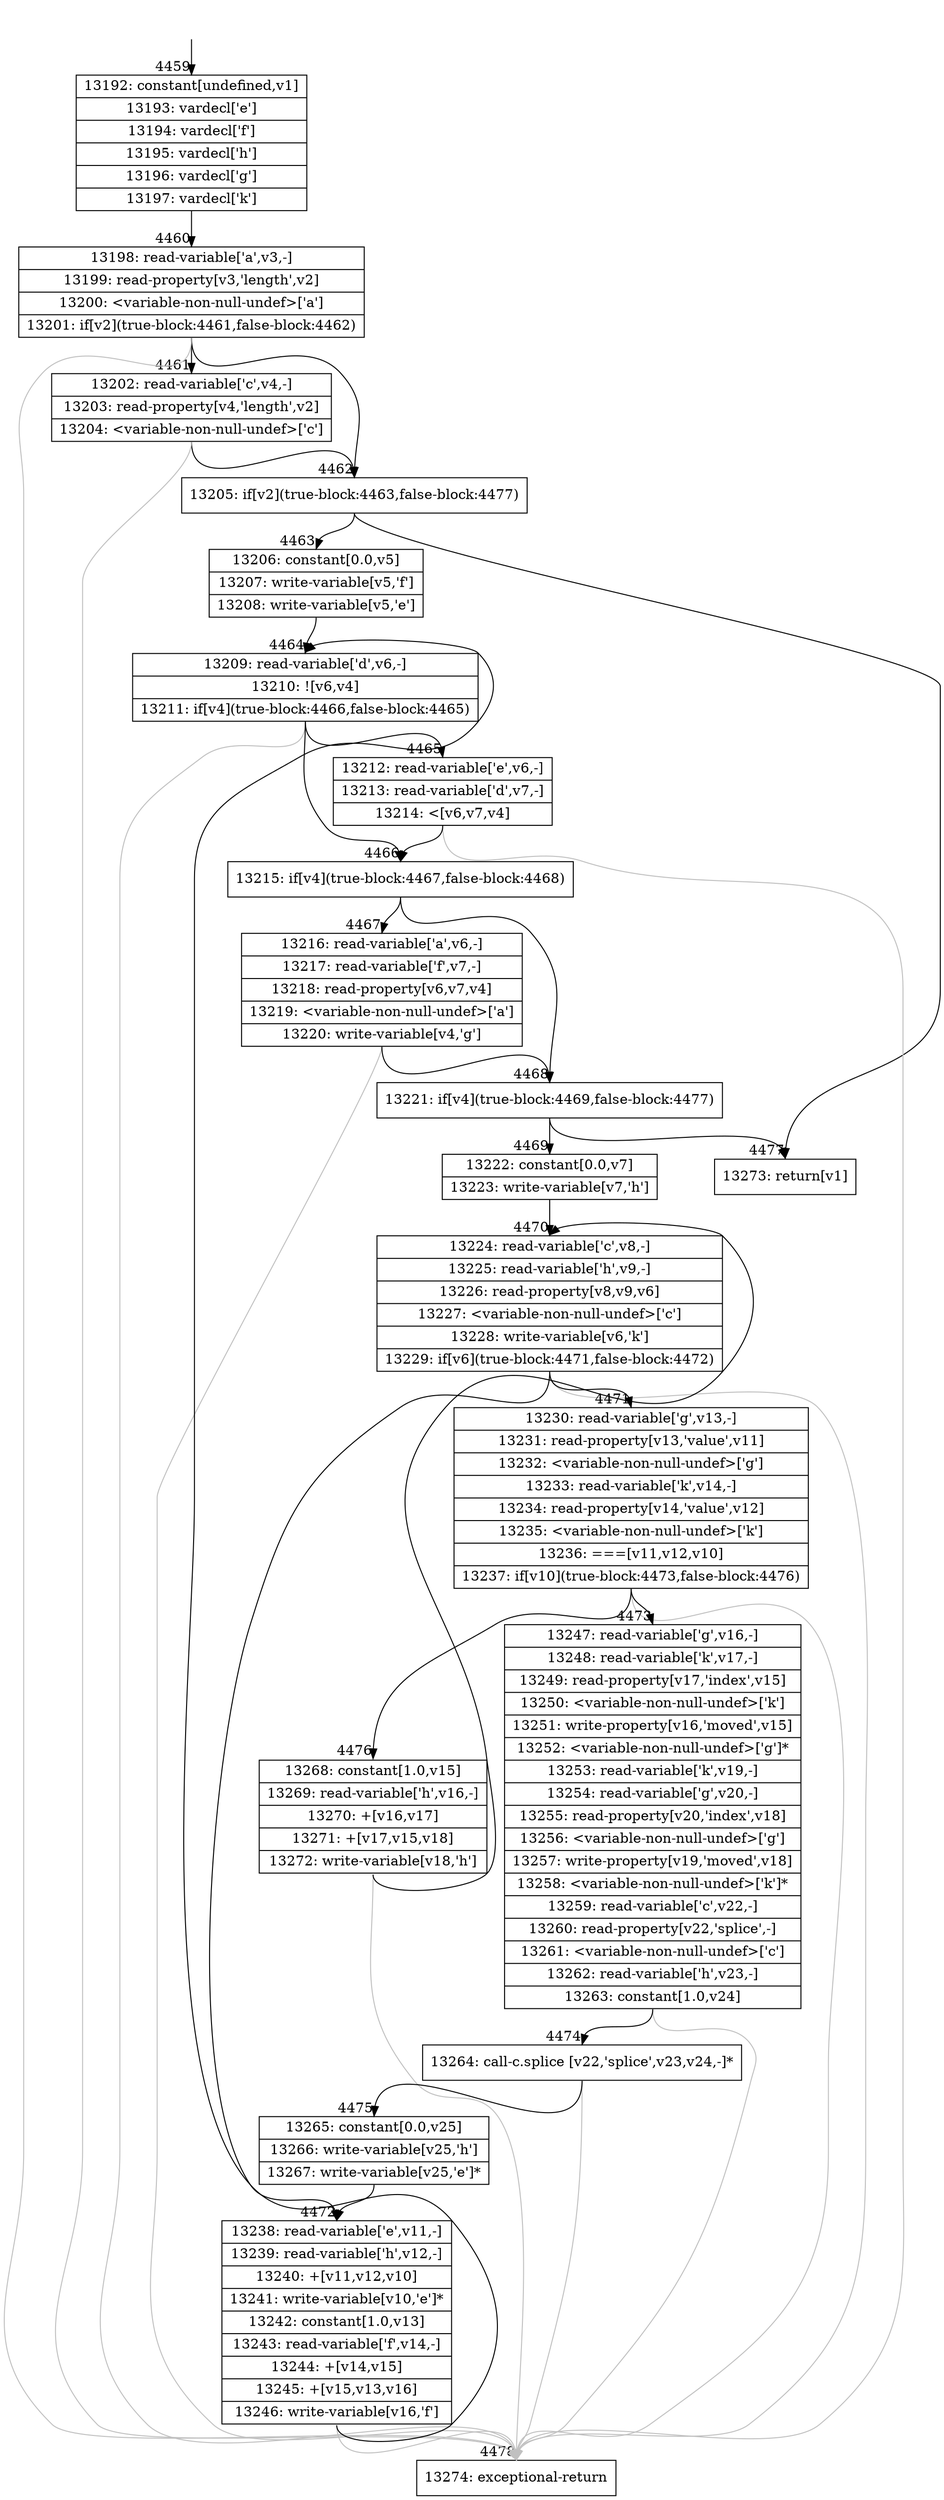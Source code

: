 digraph {
rankdir="TD"
BB_entry364[shape=none,label=""];
BB_entry364 -> BB4459 [tailport=s, headport=n, headlabel="    4459"]
BB4459 [shape=record label="{13192: constant[undefined,v1]|13193: vardecl['e']|13194: vardecl['f']|13195: vardecl['h']|13196: vardecl['g']|13197: vardecl['k']}" ] 
BB4459 -> BB4460 [tailport=s, headport=n, headlabel="      4460"]
BB4460 [shape=record label="{13198: read-variable['a',v3,-]|13199: read-property[v3,'length',v2]|13200: \<variable-non-null-undef\>['a']|13201: if[v2](true-block:4461,false-block:4462)}" ] 
BB4460 -> BB4462 [tailport=s, headport=n, headlabel="      4462"]
BB4460 -> BB4461 [tailport=s, headport=n, headlabel="      4461"]
BB4460 -> BB4478 [tailport=s, headport=n, color=gray, headlabel="      4478"]
BB4461 [shape=record label="{13202: read-variable['c',v4,-]|13203: read-property[v4,'length',v2]|13204: \<variable-non-null-undef\>['c']}" ] 
BB4461 -> BB4462 [tailport=s, headport=n]
BB4461 -> BB4478 [tailport=s, headport=n, color=gray]
BB4462 [shape=record label="{13205: if[v2](true-block:4463,false-block:4477)}" ] 
BB4462 -> BB4463 [tailport=s, headport=n, headlabel="      4463"]
BB4462 -> BB4477 [tailport=s, headport=n, headlabel="      4477"]
BB4463 [shape=record label="{13206: constant[0.0,v5]|13207: write-variable[v5,'f']|13208: write-variable[v5,'e']}" ] 
BB4463 -> BB4464 [tailport=s, headport=n, headlabel="      4464"]
BB4464 [shape=record label="{13209: read-variable['d',v6,-]|13210: ![v6,v4]|13211: if[v4](true-block:4466,false-block:4465)}" ] 
BB4464 -> BB4466 [tailport=s, headport=n, headlabel="      4466"]
BB4464 -> BB4465 [tailport=s, headport=n, headlabel="      4465"]
BB4464 -> BB4478 [tailport=s, headport=n, color=gray]
BB4465 [shape=record label="{13212: read-variable['e',v6,-]|13213: read-variable['d',v7,-]|13214: \<[v6,v7,v4]}" ] 
BB4465 -> BB4466 [tailport=s, headport=n]
BB4465 -> BB4478 [tailport=s, headport=n, color=gray]
BB4466 [shape=record label="{13215: if[v4](true-block:4467,false-block:4468)}" ] 
BB4466 -> BB4468 [tailport=s, headport=n, headlabel="      4468"]
BB4466 -> BB4467 [tailport=s, headport=n, headlabel="      4467"]
BB4467 [shape=record label="{13216: read-variable['a',v6,-]|13217: read-variable['f',v7,-]|13218: read-property[v6,v7,v4]|13219: \<variable-non-null-undef\>['a']|13220: write-variable[v4,'g']}" ] 
BB4467 -> BB4468 [tailport=s, headport=n]
BB4467 -> BB4478 [tailport=s, headport=n, color=gray]
BB4468 [shape=record label="{13221: if[v4](true-block:4469,false-block:4477)}" ] 
BB4468 -> BB4469 [tailport=s, headport=n, headlabel="      4469"]
BB4468 -> BB4477 [tailport=s, headport=n]
BB4469 [shape=record label="{13222: constant[0.0,v7]|13223: write-variable[v7,'h']}" ] 
BB4469 -> BB4470 [tailport=s, headport=n, headlabel="      4470"]
BB4470 [shape=record label="{13224: read-variable['c',v8,-]|13225: read-variable['h',v9,-]|13226: read-property[v8,v9,v6]|13227: \<variable-non-null-undef\>['c']|13228: write-variable[v6,'k']|13229: if[v6](true-block:4471,false-block:4472)}" ] 
BB4470 -> BB4471 [tailport=s, headport=n, headlabel="      4471"]
BB4470 -> BB4472 [tailport=s, headport=n, headlabel="      4472"]
BB4470 -> BB4478 [tailport=s, headport=n, color=gray]
BB4471 [shape=record label="{13230: read-variable['g',v13,-]|13231: read-property[v13,'value',v11]|13232: \<variable-non-null-undef\>['g']|13233: read-variable['k',v14,-]|13234: read-property[v14,'value',v12]|13235: \<variable-non-null-undef\>['k']|13236: ===[v11,v12,v10]|13237: if[v10](true-block:4473,false-block:4476)}" ] 
BB4471 -> BB4473 [tailport=s, headport=n, headlabel="      4473"]
BB4471 -> BB4476 [tailport=s, headport=n, headlabel="      4476"]
BB4471 -> BB4478 [tailport=s, headport=n, color=gray]
BB4472 [shape=record label="{13238: read-variable['e',v11,-]|13239: read-variable['h',v12,-]|13240: +[v11,v12,v10]|13241: write-variable[v10,'e']*|13242: constant[1.0,v13]|13243: read-variable['f',v14,-]|13244: +[v14,v15]|13245: +[v15,v13,v16]|13246: write-variable[v16,'f']}" ] 
BB4472 -> BB4464 [tailport=s, headport=n]
BB4472 -> BB4478 [tailport=s, headport=n, color=gray]
BB4473 [shape=record label="{13247: read-variable['g',v16,-]|13248: read-variable['k',v17,-]|13249: read-property[v17,'index',v15]|13250: \<variable-non-null-undef\>['k']|13251: write-property[v16,'moved',v15]|13252: \<variable-non-null-undef\>['g']*|13253: read-variable['k',v19,-]|13254: read-variable['g',v20,-]|13255: read-property[v20,'index',v18]|13256: \<variable-non-null-undef\>['g']|13257: write-property[v19,'moved',v18]|13258: \<variable-non-null-undef\>['k']*|13259: read-variable['c',v22,-]|13260: read-property[v22,'splice',-]|13261: \<variable-non-null-undef\>['c']|13262: read-variable['h',v23,-]|13263: constant[1.0,v24]}" ] 
BB4473 -> BB4474 [tailport=s, headport=n, headlabel="      4474"]
BB4473 -> BB4478 [tailport=s, headport=n, color=gray]
BB4474 [shape=record label="{13264: call-c.splice [v22,'splice',v23,v24,-]*}" ] 
BB4474 -> BB4475 [tailport=s, headport=n, headlabel="      4475"]
BB4474 -> BB4478 [tailport=s, headport=n, color=gray]
BB4475 [shape=record label="{13265: constant[0.0,v25]|13266: write-variable[v25,'h']|13267: write-variable[v25,'e']*}" ] 
BB4475 -> BB4472 [tailport=s, headport=n]
BB4476 [shape=record label="{13268: constant[1.0,v15]|13269: read-variable['h',v16,-]|13270: +[v16,v17]|13271: +[v17,v15,v18]|13272: write-variable[v18,'h']}" ] 
BB4476 -> BB4470 [tailport=s, headport=n]
BB4476 -> BB4478 [tailport=s, headport=n, color=gray]
BB4477 [shape=record label="{13273: return[v1]}" ] 
BB4478 [shape=record label="{13274: exceptional-return}" ] 
}
